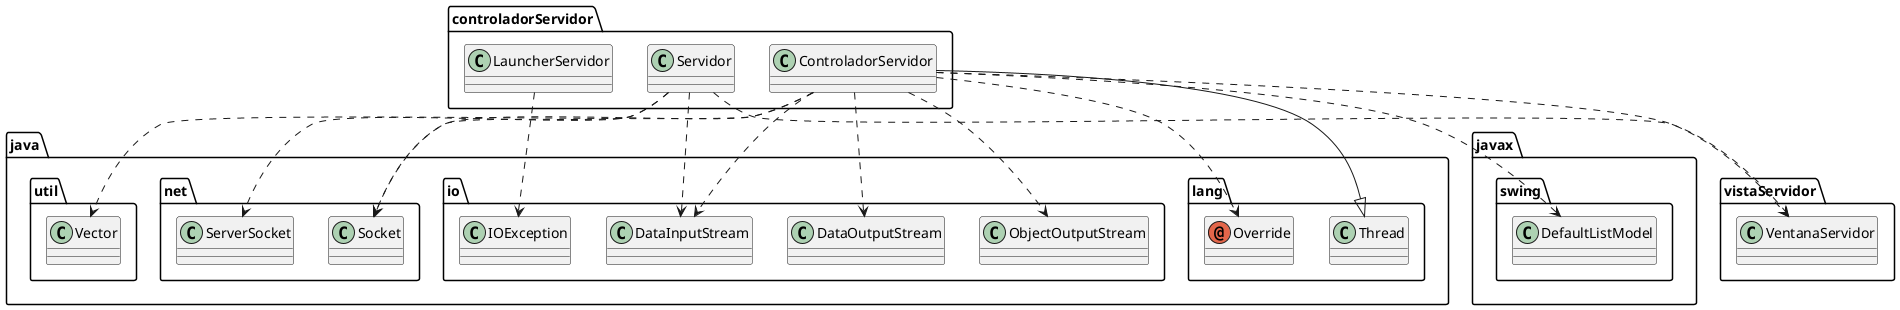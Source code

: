 @startuml
annotation java.lang.Override
class controladorServidor.ControladorServidor
class controladorServidor.LauncherServidor
class controladorServidor.Servidor
class java.io.DataInputStream
class java.io.DataOutputStream
class java.io.IOException
class java.io.ObjectOutputStream
class java.lang.Thread
class java.net.ServerSocket
class java.net.Socket
class java.util.Vector
class javax.swing.DefaultListModel
class vistaServidor.VentanaServidor
controladorServidor.ControladorServidor ..> java.lang.Override
controladorServidor.ControladorServidor ..> java.io.DataInputStream
controladorServidor.ControladorServidor ..> java.io.DataOutputStream
controladorServidor.ControladorServidor ..> java.io.ObjectOutputStream
controladorServidor.ControladorServidor --|> java.lang.Thread
controladorServidor.ControladorServidor ..> java.net.Socket
controladorServidor.ControladorServidor ..> java.util.Vector
controladorServidor.ControladorServidor ..> javax.swing.DefaultListModel
controladorServidor.ControladorServidor ..> vistaServidor.VentanaServidor
controladorServidor.LauncherServidor ..> java.io.IOException
controladorServidor.Servidor ..> java.io.DataInputStream
controladorServidor.Servidor ..> java.net.ServerSocket
controladorServidor.Servidor ..> java.net.Socket
controladorServidor.Servidor ..> vistaServidor.VentanaServidor
@enduml